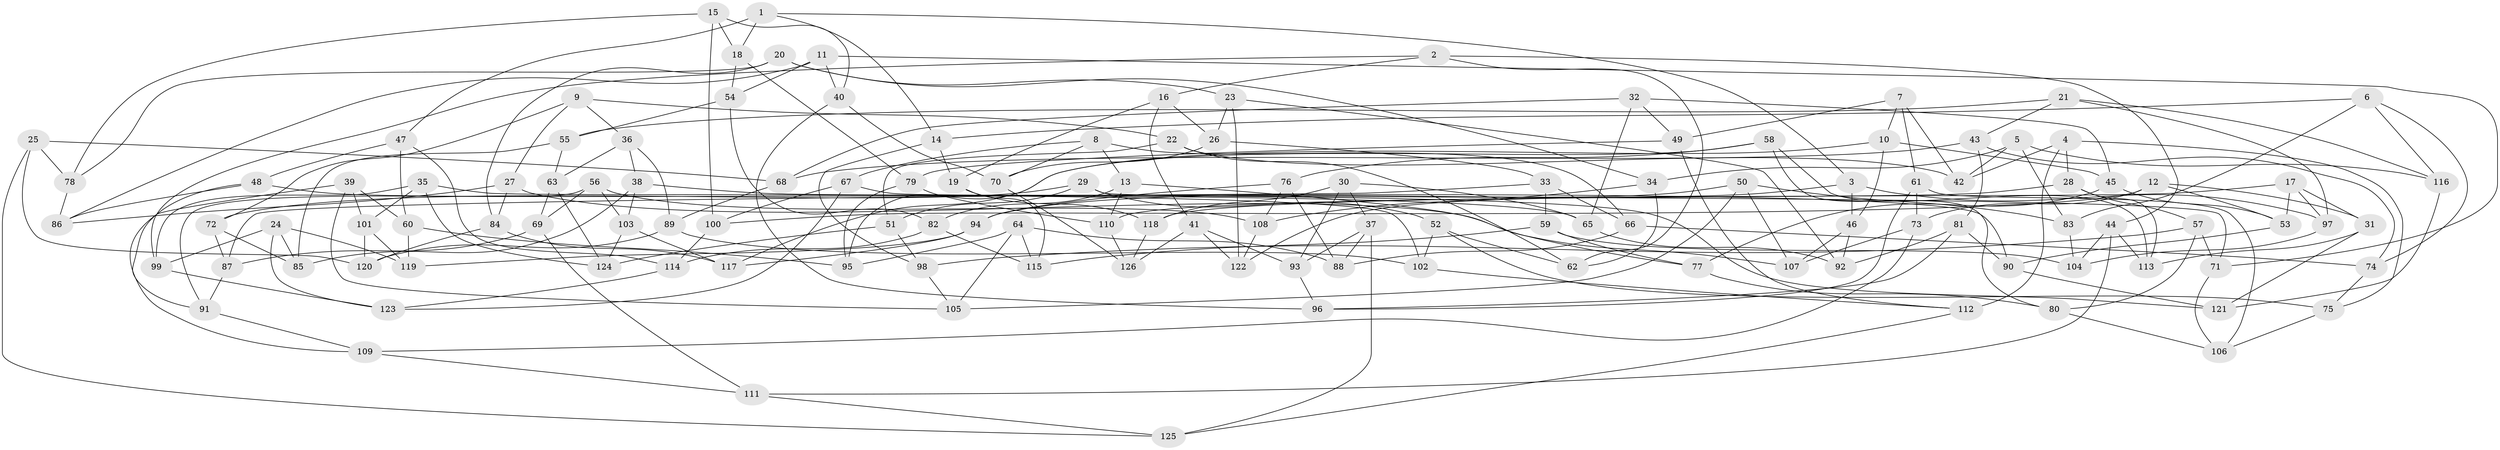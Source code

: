 // Generated by graph-tools (version 1.1) at 2025/26/03/09/25 03:26:58]
// undirected, 126 vertices, 252 edges
graph export_dot {
graph [start="1"]
  node [color=gray90,style=filled];
  1;
  2;
  3;
  4;
  5;
  6;
  7;
  8;
  9;
  10;
  11;
  12;
  13;
  14;
  15;
  16;
  17;
  18;
  19;
  20;
  21;
  22;
  23;
  24;
  25;
  26;
  27;
  28;
  29;
  30;
  31;
  32;
  33;
  34;
  35;
  36;
  37;
  38;
  39;
  40;
  41;
  42;
  43;
  44;
  45;
  46;
  47;
  48;
  49;
  50;
  51;
  52;
  53;
  54;
  55;
  56;
  57;
  58;
  59;
  60;
  61;
  62;
  63;
  64;
  65;
  66;
  67;
  68;
  69;
  70;
  71;
  72;
  73;
  74;
  75;
  76;
  77;
  78;
  79;
  80;
  81;
  82;
  83;
  84;
  85;
  86;
  87;
  88;
  89;
  90;
  91;
  92;
  93;
  94;
  95;
  96;
  97;
  98;
  99;
  100;
  101;
  102;
  103;
  104;
  105;
  106;
  107;
  108;
  109;
  110;
  111;
  112;
  113;
  114;
  115;
  116;
  117;
  118;
  119;
  120;
  121;
  122;
  123;
  124;
  125;
  126;
  1 -- 3;
  1 -- 18;
  1 -- 47;
  1 -- 14;
  2 -- 44;
  2 -- 99;
  2 -- 62;
  2 -- 16;
  3 -- 122;
  3 -- 46;
  3 -- 97;
  4 -- 28;
  4 -- 112;
  4 -- 75;
  4 -- 42;
  5 -- 116;
  5 -- 34;
  5 -- 42;
  5 -- 83;
  6 -- 74;
  6 -- 116;
  6 -- 83;
  6 -- 14;
  7 -- 42;
  7 -- 61;
  7 -- 10;
  7 -- 49;
  8 -- 66;
  8 -- 13;
  8 -- 67;
  8 -- 70;
  9 -- 22;
  9 -- 36;
  9 -- 27;
  9 -- 72;
  10 -- 117;
  10 -- 45;
  10 -- 46;
  11 -- 54;
  11 -- 71;
  11 -- 40;
  11 -- 86;
  12 -- 53;
  12 -- 100;
  12 -- 31;
  12 -- 73;
  13 -- 110;
  13 -- 77;
  13 -- 82;
  14 -- 98;
  14 -- 19;
  15 -- 40;
  15 -- 78;
  15 -- 18;
  15 -- 100;
  16 -- 41;
  16 -- 26;
  16 -- 19;
  17 -- 53;
  17 -- 118;
  17 -- 97;
  17 -- 31;
  18 -- 79;
  18 -- 54;
  19 -- 118;
  19 -- 115;
  20 -- 78;
  20 -- 84;
  20 -- 23;
  20 -- 34;
  21 -- 55;
  21 -- 43;
  21 -- 97;
  21 -- 116;
  22 -- 51;
  22 -- 62;
  22 -- 42;
  23 -- 122;
  23 -- 92;
  23 -- 26;
  24 -- 85;
  24 -- 119;
  24 -- 99;
  24 -- 123;
  25 -- 68;
  25 -- 125;
  25 -- 120;
  25 -- 78;
  26 -- 33;
  26 -- 70;
  27 -- 86;
  27 -- 84;
  27 -- 107;
  28 -- 110;
  28 -- 57;
  28 -- 113;
  29 -- 72;
  29 -- 71;
  29 -- 52;
  29 -- 51;
  30 -- 37;
  30 -- 65;
  30 -- 118;
  30 -- 93;
  31 -- 113;
  31 -- 121;
  32 -- 65;
  32 -- 45;
  32 -- 68;
  32 -- 49;
  33 -- 87;
  33 -- 66;
  33 -- 59;
  34 -- 108;
  34 -- 62;
  35 -- 124;
  35 -- 99;
  35 -- 101;
  35 -- 102;
  36 -- 63;
  36 -- 89;
  36 -- 38;
  37 -- 93;
  37 -- 88;
  37 -- 125;
  38 -- 121;
  38 -- 103;
  38 -- 85;
  39 -- 109;
  39 -- 101;
  39 -- 105;
  39 -- 60;
  40 -- 70;
  40 -- 96;
  41 -- 122;
  41 -- 126;
  41 -- 93;
  43 -- 68;
  43 -- 81;
  43 -- 74;
  44 -- 104;
  44 -- 111;
  44 -- 113;
  45 -- 77;
  45 -- 53;
  46 -- 107;
  46 -- 92;
  47 -- 60;
  47 -- 48;
  47 -- 114;
  48 -- 65;
  48 -- 86;
  48 -- 91;
  49 -- 112;
  49 -- 79;
  50 -- 107;
  50 -- 83;
  50 -- 105;
  50 -- 94;
  51 -- 124;
  51 -- 98;
  52 -- 62;
  52 -- 75;
  52 -- 102;
  53 -- 90;
  54 -- 55;
  54 -- 82;
  55 -- 63;
  55 -- 85;
  56 -- 103;
  56 -- 69;
  56 -- 108;
  56 -- 91;
  57 -- 80;
  57 -- 71;
  57 -- 98;
  58 -- 95;
  58 -- 76;
  58 -- 80;
  58 -- 113;
  59 -- 104;
  59 -- 77;
  59 -- 115;
  60 -- 95;
  60 -- 119;
  61 -- 96;
  61 -- 73;
  61 -- 106;
  63 -- 69;
  63 -- 124;
  64 -- 105;
  64 -- 88;
  64 -- 95;
  64 -- 115;
  65 -- 92;
  66 -- 88;
  66 -- 74;
  67 -- 100;
  67 -- 90;
  67 -- 123;
  68 -- 89;
  69 -- 111;
  69 -- 87;
  70 -- 126;
  71 -- 106;
  72 -- 85;
  72 -- 87;
  73 -- 107;
  73 -- 109;
  74 -- 75;
  75 -- 106;
  76 -- 94;
  76 -- 108;
  76 -- 88;
  77 -- 80;
  78 -- 86;
  79 -- 110;
  79 -- 95;
  80 -- 106;
  81 -- 92;
  81 -- 90;
  81 -- 96;
  82 -- 115;
  82 -- 114;
  83 -- 104;
  84 -- 117;
  84 -- 120;
  87 -- 91;
  89 -- 120;
  89 -- 102;
  90 -- 121;
  91 -- 109;
  93 -- 96;
  94 -- 117;
  94 -- 119;
  97 -- 104;
  98 -- 105;
  99 -- 123;
  100 -- 114;
  101 -- 119;
  101 -- 120;
  102 -- 112;
  103 -- 124;
  103 -- 117;
  108 -- 122;
  109 -- 111;
  110 -- 126;
  111 -- 125;
  112 -- 125;
  114 -- 123;
  116 -- 121;
  118 -- 126;
}
